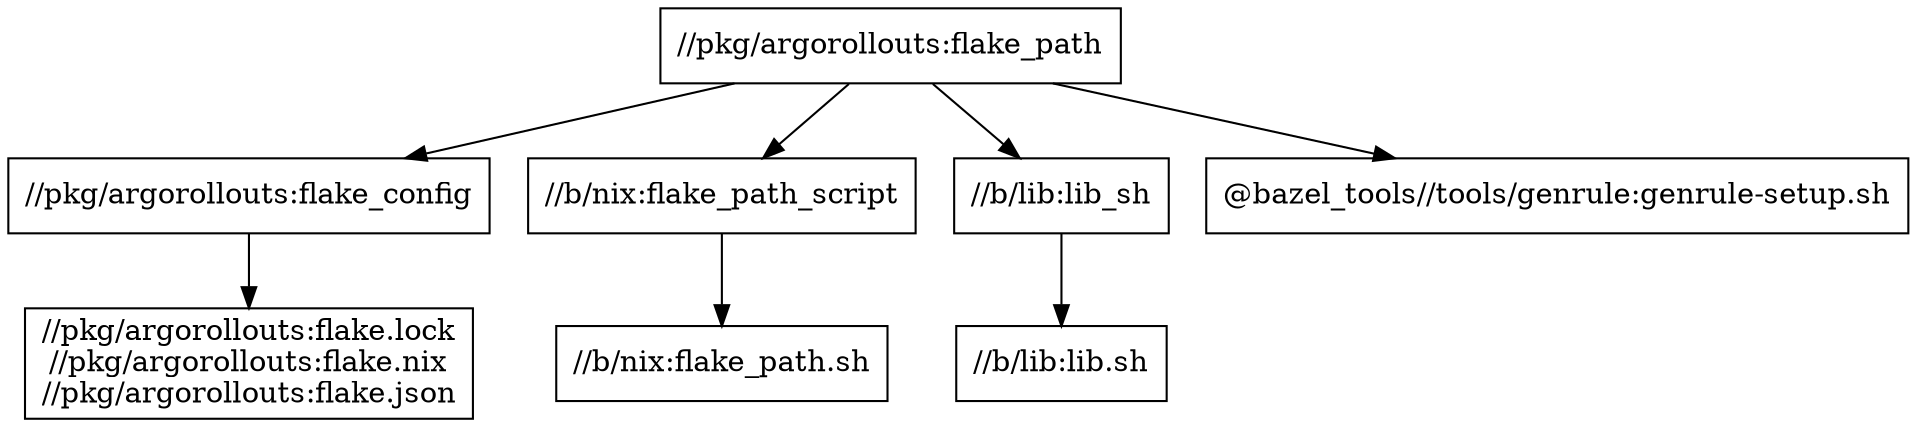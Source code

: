 digraph mygraph {
  node [shape=box];
  "//pkg/argorollouts:flake_path"
  "//pkg/argorollouts:flake_path" -> "//pkg/argorollouts:flake_config"
  "//pkg/argorollouts:flake_path" -> "//b/nix:flake_path_script"
  "//pkg/argorollouts:flake_path" -> "//b/lib:lib_sh"
  "//pkg/argorollouts:flake_path" -> "@bazel_tools//tools/genrule:genrule-setup.sh"
  "//pkg/argorollouts:flake_config"
  "//pkg/argorollouts:flake_config" -> "//pkg/argorollouts:flake.lock\n//pkg/argorollouts:flake.nix\n//pkg/argorollouts:flake.json"
  "@bazel_tools//tools/genrule:genrule-setup.sh"
  "//b/lib:lib_sh"
  "//b/lib:lib_sh" -> "//b/lib:lib.sh"
  "//b/lib:lib.sh"
  "//pkg/argorollouts:flake.lock\n//pkg/argorollouts:flake.nix\n//pkg/argorollouts:flake.json"
  "//b/nix:flake_path_script"
  "//b/nix:flake_path_script" -> "//b/nix:flake_path.sh"
  "//b/nix:flake_path.sh"
}
